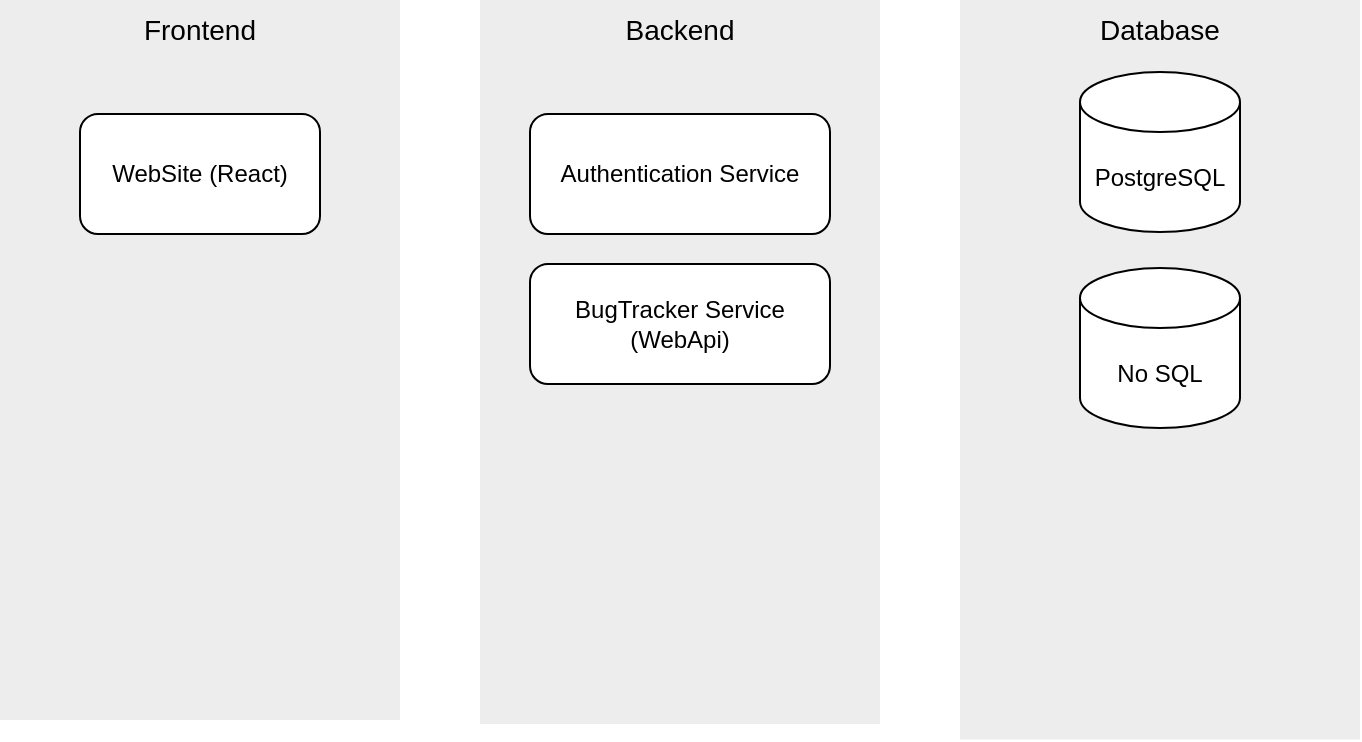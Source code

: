<mxfile version="24.8.3">
  <diagram name="Page-1" id="e3a06f82-3646-2815-327d-82caf3d4e204">
    <mxGraphModel dx="2206.5" dy="2289" grid="1" gridSize="10" guides="1" tooltips="1" connect="1" arrows="1" fold="1" page="1" pageScale="1.5" pageWidth="1169" pageHeight="826" background="none" math="0" shadow="0">
      <root>
        <mxCell id="0" style=";html=1;" />
        <mxCell id="1" style=";html=1;" parent="0" />
        <mxCell id="B_vZKg5KkVZf3Ew9MdYI-2" value="Frontend" style="whiteSpace=wrap;html=1;fillColor=#EDEDED;fontSize=14;strokeColor=none;verticalAlign=top;" vertex="1" parent="1">
          <mxGeometry x="1800" y="120" width="200" height="360" as="geometry" />
        </mxCell>
        <mxCell id="B_vZKg5KkVZf3Ew9MdYI-3" value="Backend" style="whiteSpace=wrap;html=1;fillColor=#EDEDED;fontSize=14;strokeColor=none;verticalAlign=top;" vertex="1" parent="1">
          <mxGeometry x="2040" y="120" width="200" height="362" as="geometry" />
        </mxCell>
        <mxCell id="B_vZKg5KkVZf3Ew9MdYI-4" value="Database" style="whiteSpace=wrap;html=1;fillColor=#EDEDED;fontSize=14;strokeColor=none;verticalAlign=top;" vertex="1" parent="1">
          <mxGeometry x="2280" y="120" width="200" height="369.75" as="geometry" />
        </mxCell>
        <mxCell id="B_vZKg5KkVZf3Ew9MdYI-6" value="WebSite (React)" style="rounded=1;whiteSpace=wrap;html=1;" vertex="1" parent="1">
          <mxGeometry x="1840" y="177" width="120" height="60" as="geometry" />
        </mxCell>
        <mxCell id="B_vZKg5KkVZf3Ew9MdYI-7" value="PostgreSQL" style="shape=cylinder3;whiteSpace=wrap;html=1;boundedLbl=1;backgroundOutline=1;size=15;" vertex="1" parent="1">
          <mxGeometry x="2340" y="156" width="80" height="80" as="geometry" />
        </mxCell>
        <mxCell id="B_vZKg5KkVZf3Ew9MdYI-8" value="Authentication Service" style="rounded=1;whiteSpace=wrap;html=1;" vertex="1" parent="1">
          <mxGeometry x="2065" y="177" width="150" height="60" as="geometry" />
        </mxCell>
        <mxCell id="B_vZKg5KkVZf3Ew9MdYI-9" value="BugTracker Service (WebApi)" style="rounded=1;whiteSpace=wrap;html=1;" vertex="1" parent="1">
          <mxGeometry x="2065" y="252" width="150" height="60" as="geometry" />
        </mxCell>
        <mxCell id="B_vZKg5KkVZf3Ew9MdYI-10" value="No SQL" style="shape=cylinder3;whiteSpace=wrap;html=1;boundedLbl=1;backgroundOutline=1;size=15;" vertex="1" parent="1">
          <mxGeometry x="2340" y="254" width="80" height="80" as="geometry" />
        </mxCell>
      </root>
    </mxGraphModel>
  </diagram>
</mxfile>
